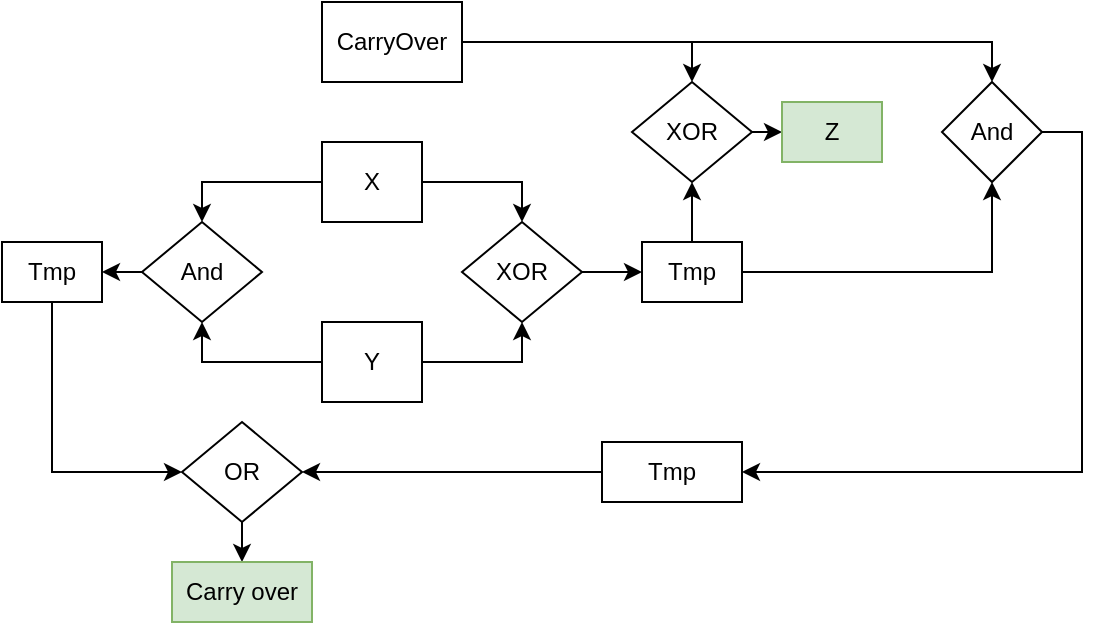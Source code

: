 <mxfile version="12.2.4" pages="1"><diagram name="Page-1" id="IcqGkHWBPxjNOBaBCfG6"><mxGraphModel dx="720" dy="300" grid="1" gridSize="10" guides="1" tooltips="1" connect="1" arrows="1" fold="1" page="1" pageScale="1" pageWidth="827" pageHeight="1169" math="0" shadow="0"><root><mxCell id="0"/><mxCell id="1" parent="0"/><mxCell id="4" style="edgeStyle=orthogonalEdgeStyle;rounded=0;orthogonalLoop=1;jettySize=auto;html=1;exitX=1;exitY=0.5;exitDx=0;exitDy=0;entryX=0.5;entryY=1;entryDx=0;entryDy=0;" parent="1" source="83JDBme4y95cZ8vccOoa-1" target="3" edge="1"><mxGeometry relative="1" as="geometry"/></mxCell><mxCell id="16" style="edgeStyle=orthogonalEdgeStyle;rounded=0;orthogonalLoop=1;jettySize=auto;html=1;exitX=0;exitY=0.5;exitDx=0;exitDy=0;entryX=0.5;entryY=1;entryDx=0;entryDy=0;" parent="1" source="83JDBme4y95cZ8vccOoa-1" target="14" edge="1"><mxGeometry relative="1" as="geometry"/></mxCell><mxCell id="83JDBme4y95cZ8vccOoa-1" value="Y" style="rounded=0;whiteSpace=wrap;html=1;" parent="1" vertex="1"><mxGeometry x="170" y="160" width="50" height="40" as="geometry"/></mxCell><mxCell id="5" style="edgeStyle=orthogonalEdgeStyle;rounded=0;orthogonalLoop=1;jettySize=auto;html=1;exitX=1;exitY=0.5;exitDx=0;exitDy=0;entryX=0.5;entryY=0;entryDx=0;entryDy=0;" parent="1" source="2" target="3" edge="1"><mxGeometry relative="1" as="geometry"/></mxCell><mxCell id="15" style="edgeStyle=orthogonalEdgeStyle;rounded=0;orthogonalLoop=1;jettySize=auto;html=1;exitX=0;exitY=0.5;exitDx=0;exitDy=0;entryX=0.5;entryY=0;entryDx=0;entryDy=0;" parent="1" source="2" target="14" edge="1"><mxGeometry relative="1" as="geometry"/></mxCell><mxCell id="2" value="X" style="rounded=0;whiteSpace=wrap;html=1;" parent="1" vertex="1"><mxGeometry x="170" y="70" width="50" height="40" as="geometry"/></mxCell><mxCell id="7" style="edgeStyle=orthogonalEdgeStyle;rounded=0;orthogonalLoop=1;jettySize=auto;html=1;exitX=1;exitY=0.5;exitDx=0;exitDy=0;entryX=0;entryY=0.5;entryDx=0;entryDy=0;" parent="1" source="3" target="6" edge="1"><mxGeometry relative="1" as="geometry"/></mxCell><mxCell id="3" value="XOR" style="rhombus;whiteSpace=wrap;html=1;" parent="1" vertex="1"><mxGeometry x="240" y="110" width="60" height="50" as="geometry"/></mxCell><mxCell id="11" style="edgeStyle=orthogonalEdgeStyle;rounded=0;orthogonalLoop=1;jettySize=auto;html=1;exitX=0.5;exitY=0;exitDx=0;exitDy=0;" parent="1" source="6" target="9" edge="1"><mxGeometry relative="1" as="geometry"/></mxCell><mxCell id="21" style="edgeStyle=orthogonalEdgeStyle;rounded=0;orthogonalLoop=1;jettySize=auto;html=1;exitX=1;exitY=0.5;exitDx=0;exitDy=0;entryX=0.5;entryY=1;entryDx=0;entryDy=0;" parent="1" source="6" target="19" edge="1"><mxGeometry relative="1" as="geometry"/></mxCell><mxCell id="6" value="Tmp" style="rounded=0;whiteSpace=wrap;html=1;" parent="1" vertex="1"><mxGeometry x="330" y="120" width="50" height="30" as="geometry"/></mxCell><mxCell id="10" style="edgeStyle=orthogonalEdgeStyle;rounded=0;orthogonalLoop=1;jettySize=auto;html=1;exitX=1;exitY=0.5;exitDx=0;exitDy=0;entryX=0.5;entryY=0;entryDx=0;entryDy=0;" parent="1" source="8" target="9" edge="1"><mxGeometry relative="1" as="geometry"/></mxCell><mxCell id="20" style="edgeStyle=orthogonalEdgeStyle;rounded=0;orthogonalLoop=1;jettySize=auto;html=1;exitX=1;exitY=0.5;exitDx=0;exitDy=0;entryX=0.5;entryY=0;entryDx=0;entryDy=0;" parent="1" source="8" target="19" edge="1"><mxGeometry relative="1" as="geometry"/></mxCell><mxCell id="8" value="CarryOver" style="rounded=0;whiteSpace=wrap;html=1;" parent="1" vertex="1"><mxGeometry x="170" width="70" height="40" as="geometry"/></mxCell><mxCell id="13" style="edgeStyle=orthogonalEdgeStyle;rounded=0;orthogonalLoop=1;jettySize=auto;html=1;exitX=1;exitY=0.5;exitDx=0;exitDy=0;entryX=0;entryY=0.5;entryDx=0;entryDy=0;" parent="1" source="9" target="12" edge="1"><mxGeometry relative="1" as="geometry"/></mxCell><mxCell id="9" value="XOR" style="rhombus;whiteSpace=wrap;html=1;" parent="1" vertex="1"><mxGeometry x="325" y="40" width="60" height="50" as="geometry"/></mxCell><mxCell id="12" value="Z" style="rounded=0;whiteSpace=wrap;html=1;fillColor=#d5e8d4;strokeColor=#82b366;" parent="1" vertex="1"><mxGeometry x="400" y="50" width="50" height="30" as="geometry"/></mxCell><mxCell id="18" style="edgeStyle=orthogonalEdgeStyle;rounded=0;orthogonalLoop=1;jettySize=auto;html=1;exitX=0;exitY=0.5;exitDx=0;exitDy=0;entryX=1;entryY=0.5;entryDx=0;entryDy=0;" parent="1" source="14" target="17" edge="1"><mxGeometry relative="1" as="geometry"/></mxCell><mxCell id="14" value="And" style="rhombus;whiteSpace=wrap;html=1;" parent="1" vertex="1"><mxGeometry x="80" y="110" width="60" height="50" as="geometry"/></mxCell><mxCell id="25" style="edgeStyle=orthogonalEdgeStyle;rounded=0;orthogonalLoop=1;jettySize=auto;html=1;exitX=0.5;exitY=1;exitDx=0;exitDy=0;entryX=0;entryY=0.5;entryDx=0;entryDy=0;" parent="1" source="17" target="24" edge="1"><mxGeometry relative="1" as="geometry"/></mxCell><mxCell id="17" value="Tmp" style="rounded=0;whiteSpace=wrap;html=1;" parent="1" vertex="1"><mxGeometry x="10" y="120" width="50" height="30" as="geometry"/></mxCell><mxCell id="23" style="edgeStyle=orthogonalEdgeStyle;rounded=0;orthogonalLoop=1;jettySize=auto;html=1;exitX=1;exitY=0.5;exitDx=0;exitDy=0;entryX=1;entryY=0.5;entryDx=0;entryDy=0;" parent="1" source="19" target="22" edge="1"><mxGeometry relative="1" as="geometry"/></mxCell><mxCell id="19" value="And" style="rhombus;whiteSpace=wrap;html=1;" parent="1" vertex="1"><mxGeometry x="480" y="40" width="50" height="50" as="geometry"/></mxCell><mxCell id="26" style="edgeStyle=orthogonalEdgeStyle;rounded=0;orthogonalLoop=1;jettySize=auto;html=1;exitX=0;exitY=0.5;exitDx=0;exitDy=0;" parent="1" source="22" target="24" edge="1"><mxGeometry relative="1" as="geometry"/></mxCell><mxCell id="22" value="Tmp" style="rounded=0;whiteSpace=wrap;html=1;" parent="1" vertex="1"><mxGeometry x="310" y="220" width="70" height="30" as="geometry"/></mxCell><mxCell id="28" style="edgeStyle=orthogonalEdgeStyle;rounded=0;orthogonalLoop=1;jettySize=auto;html=1;exitX=0.5;exitY=1;exitDx=0;exitDy=0;entryX=0.5;entryY=0;entryDx=0;entryDy=0;" parent="1" source="24" target="27" edge="1"><mxGeometry relative="1" as="geometry"/></mxCell><mxCell id="24" value="OR" style="rhombus;whiteSpace=wrap;html=1;" parent="1" vertex="1"><mxGeometry x="100" y="210" width="60" height="50" as="geometry"/></mxCell><mxCell id="27" value="Carry over" style="rounded=0;whiteSpace=wrap;html=1;fillColor=#d5e8d4;strokeColor=#82b366;" parent="1" vertex="1"><mxGeometry x="95" y="280" width="70" height="30" as="geometry"/></mxCell></root></mxGraphModel></diagram></mxfile>